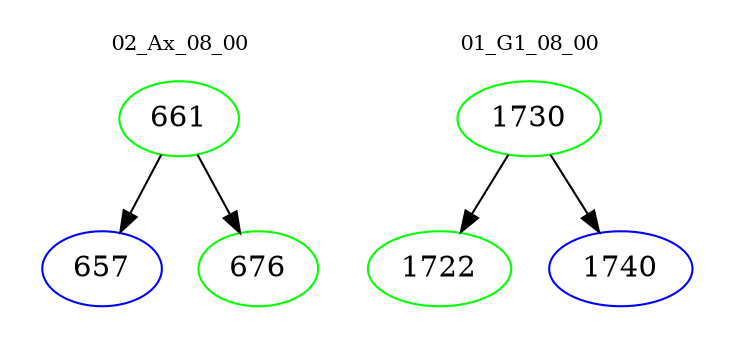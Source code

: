 digraph{
subgraph cluster_0 {
color = white
label = "02_Ax_08_00";
fontsize=10;
T0_661 [label="661", color="green"]
T0_661 -> T0_657 [color="black"]
T0_657 [label="657", color="blue"]
T0_661 -> T0_676 [color="black"]
T0_676 [label="676", color="green"]
}
subgraph cluster_1 {
color = white
label = "01_G1_08_00";
fontsize=10;
T1_1730 [label="1730", color="green"]
T1_1730 -> T1_1722 [color="black"]
T1_1722 [label="1722", color="green"]
T1_1730 -> T1_1740 [color="black"]
T1_1740 [label="1740", color="blue"]
}
}
